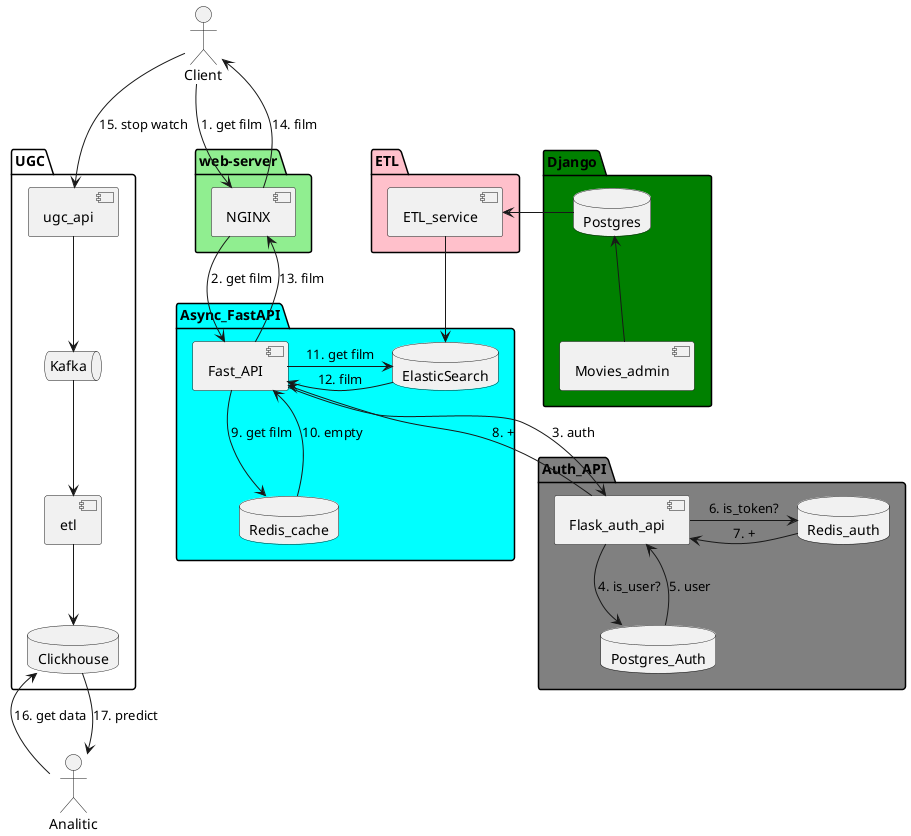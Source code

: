 @startuml
skinparam componentStyle uml2
"Client"
"Analitic"

package web-server #LightGreen{
    [NGINX] 
}
package Auth_API #Grey {
    [Flask_auth_api]
    database Postgres_Auth 
    database Redis_auth
}
package ETL #Pink{
    [ETL_service] 
}
package Async_FastAPI #Aqua{
    [Fast_API] 
    database ElasticSearch 
    database Redis_cache
}
package Django #Green{
    [Movies_admin] 
    database Postgres 
}
package UGC{
    [ugc_api]
    queue Kafka
    [etl]
    database Clickhouse
}

[Client] -> [NGINX]: 1. get film
[NGINX] --> [Fast_API]: 2. get film
[Fast_API] --> [Flask_auth_api]: 3. auth
[Flask_auth_api] --> Postgres_Auth: 4. is_user?
[Flask_auth_api] <-- Postgres_Auth: 5. user
[Flask_auth_api] -> [Redis_auth]: 6. is_token?
[Flask_auth_api] <- [Redis_auth]: 7. +
[Fast_API] <-r- [Flask_auth_api]: 8. +
[Fast_API] --> Redis_cache: 9. get film
[Fast_API] <-- Redis_cache: 10. empty
[Fast_API] -> ElasticSearch: 11. get film
[Fast_API] <- ElasticSearch: 12. film
[NGINX] <-- [Fast_API]: 13. film
[Client] <-- [NGINX]: 14. film
Postgres <-- [Movies_admin]
[ETL_service] --> ElasticSearch
[ETL_service] <- Postgres
[Client] --> [ugc_api]: 15. stop watch
[ugc_api]-->Kafka
Kafka-->[etl]
[etl] --> Clickhouse
[Analitic] --> Clickhouse: 16. get data 
Clickhouse --> [Analitic]: 17. predict
@enduml
